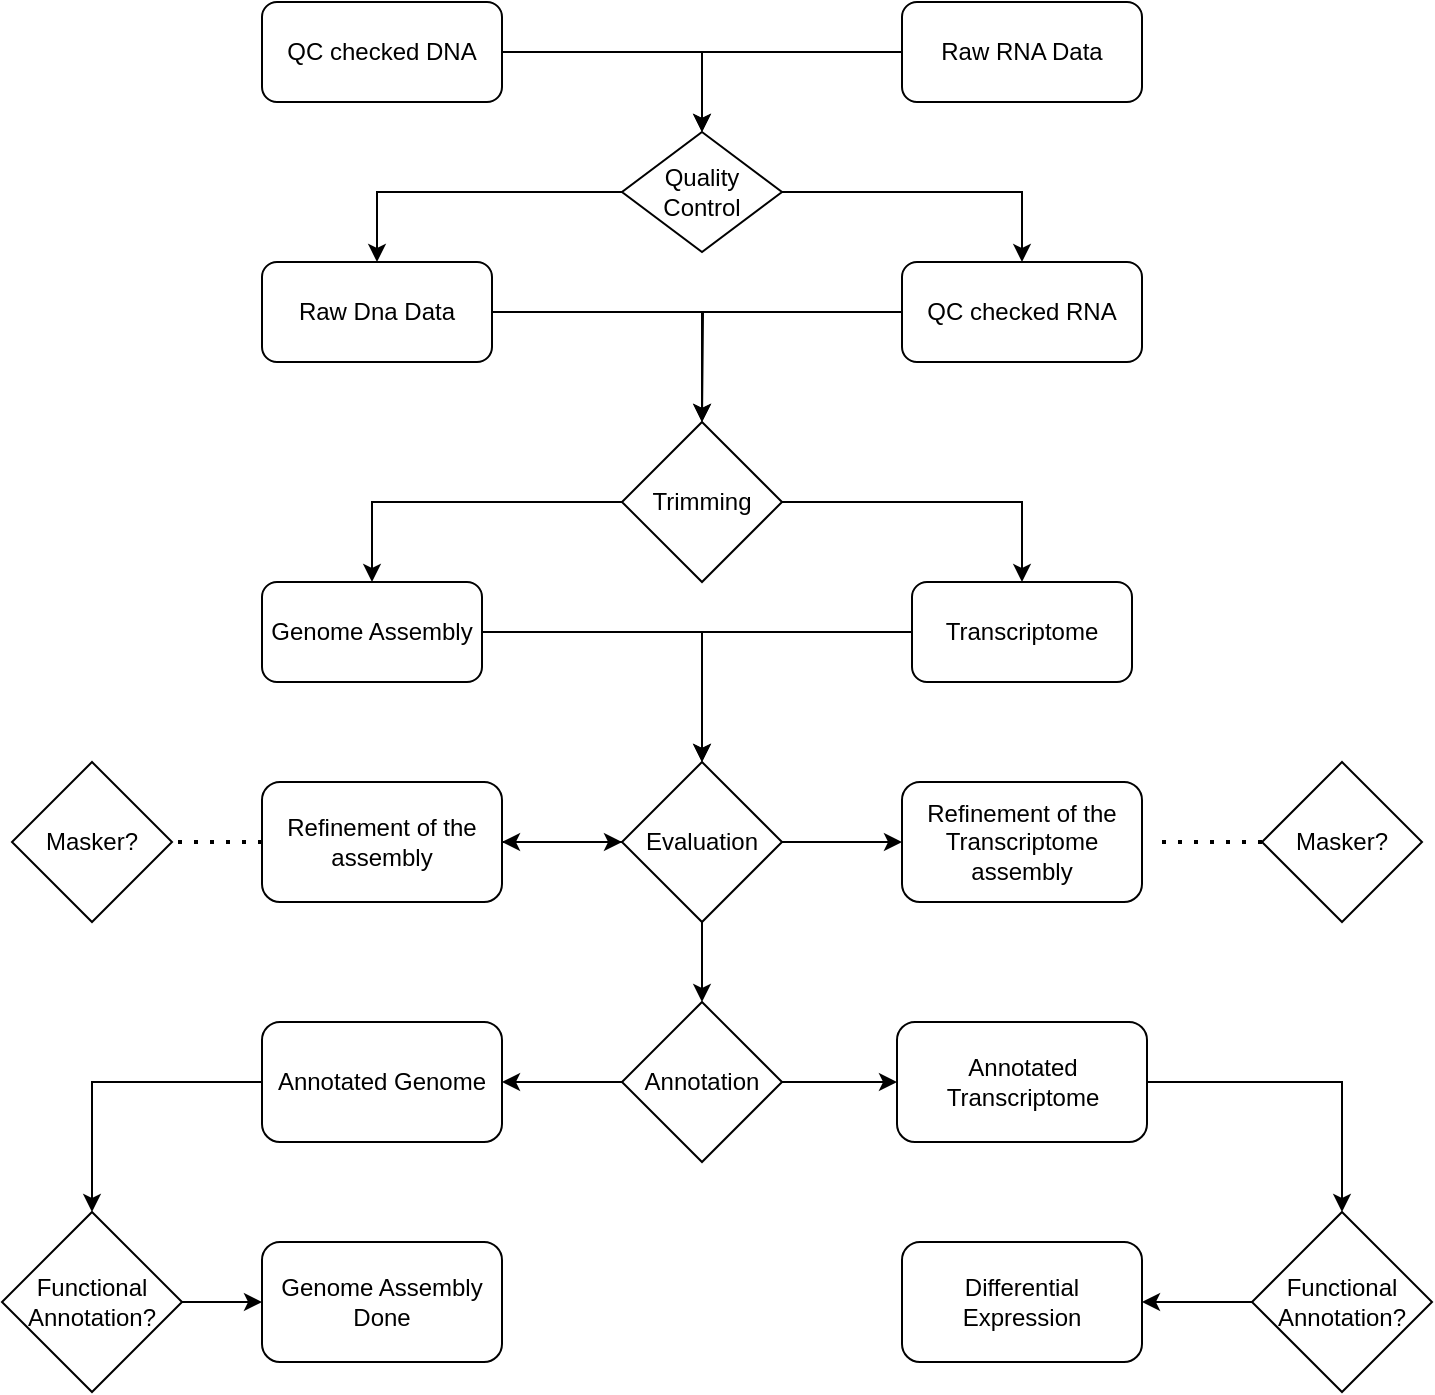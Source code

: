 <mxfile version="24.2.0" type="github">
  <diagram name="Page-1" id="9AbPAYx_Ur40lodAAJXG">
    <mxGraphModel dx="1461" dy="761" grid="1" gridSize="10" guides="1" tooltips="1" connect="1" arrows="1" fold="1" page="1" pageScale="1" pageWidth="850" pageHeight="1100" math="0" shadow="0">
      <root>
        <mxCell id="0" />
        <mxCell id="1" parent="0" />
        <mxCell id="7OGemSNxya9onOI5F_At-47" style="edgeStyle=orthogonalEdgeStyle;rounded=0;orthogonalLoop=1;jettySize=auto;html=1;entryX=0.5;entryY=0;entryDx=0;entryDy=0;" edge="1" parent="1" source="-tNsHm9VPv4sUOiM06Ht-1" target="7OGemSNxya9onOI5F_At-8">
          <mxGeometry relative="1" as="geometry" />
        </mxCell>
        <mxCell id="-tNsHm9VPv4sUOiM06Ht-1" value="Raw Dna Data" style="rounded=1;whiteSpace=wrap;html=1;" parent="1" vertex="1">
          <mxGeometry x="180" y="132" width="115" height="50" as="geometry" />
        </mxCell>
        <mxCell id="7OGemSNxya9onOI5F_At-45" style="edgeStyle=orthogonalEdgeStyle;rounded=0;orthogonalLoop=1;jettySize=auto;html=1;entryX=0.5;entryY=0;entryDx=0;entryDy=0;" edge="1" parent="1" source="-tNsHm9VPv4sUOiM06Ht-5" target="7OGemSNxya9onOI5F_At-4">
          <mxGeometry relative="1" as="geometry" />
        </mxCell>
        <mxCell id="-tNsHm9VPv4sUOiM06Ht-5" value="QC checked DNA" style="rounded=1;whiteSpace=wrap;html=1;" parent="1" vertex="1">
          <mxGeometry x="180" y="2" width="120" height="50" as="geometry" />
        </mxCell>
        <mxCell id="-tNsHm9VPv4sUOiM06Ht-15" value="" style="edgeStyle=orthogonalEdgeStyle;rounded=0;orthogonalLoop=1;jettySize=auto;html=1;" parent="1" source="-tNsHm9VPv4sUOiM06Ht-9" target="-tNsHm9VPv4sUOiM06Ht-14" edge="1">
          <mxGeometry relative="1" as="geometry" />
        </mxCell>
        <mxCell id="-tNsHm9VPv4sUOiM06Ht-9" value="Genome Assembly" style="rounded=1;whiteSpace=wrap;html=1;" parent="1" vertex="1">
          <mxGeometry x="180" y="292" width="110" height="50" as="geometry" />
        </mxCell>
        <mxCell id="-tNsHm9VPv4sUOiM06Ht-17" value="" style="edgeStyle=orthogonalEdgeStyle;rounded=0;orthogonalLoop=1;jettySize=auto;html=1;" parent="1" source="-tNsHm9VPv4sUOiM06Ht-14" target="-tNsHm9VPv4sUOiM06Ht-16" edge="1">
          <mxGeometry relative="1" as="geometry" />
        </mxCell>
        <mxCell id="7OGemSNxya9onOI5F_At-34" value="" style="edgeStyle=orthogonalEdgeStyle;rounded=0;orthogonalLoop=1;jettySize=auto;html=1;" edge="1" parent="1" source="-tNsHm9VPv4sUOiM06Ht-14" target="7OGemSNxya9onOI5F_At-15">
          <mxGeometry relative="1" as="geometry" />
        </mxCell>
        <mxCell id="-tNsHm9VPv4sUOiM06Ht-21" value="" style="edgeStyle=orthogonalEdgeStyle;rounded=0;orthogonalLoop=1;jettySize=auto;html=1;" parent="1" source="-tNsHm9VPv4sUOiM06Ht-14" target="-tNsHm9VPv4sUOiM06Ht-20" edge="1">
          <mxGeometry relative="1" as="geometry" />
        </mxCell>
        <mxCell id="-tNsHm9VPv4sUOiM06Ht-16" value="Refinement of the assembly" style="whiteSpace=wrap;html=1;rounded=1;" parent="1" vertex="1">
          <mxGeometry x="180" y="392" width="120" height="60" as="geometry" />
        </mxCell>
        <mxCell id="-tNsHm9VPv4sUOiM06Ht-18" value="Masker?" style="rhombus;whiteSpace=wrap;html=1;" parent="1" vertex="1">
          <mxGeometry x="55" y="382" width="80" height="80" as="geometry" />
        </mxCell>
        <mxCell id="-tNsHm9VPv4sUOiM06Ht-23" value="" style="edgeStyle=orthogonalEdgeStyle;rounded=0;orthogonalLoop=1;jettySize=auto;html=1;" parent="1" source="-tNsHm9VPv4sUOiM06Ht-20" target="-tNsHm9VPv4sUOiM06Ht-22" edge="1">
          <mxGeometry relative="1" as="geometry" />
        </mxCell>
        <mxCell id="7OGemSNxya9onOI5F_At-38" value="" style="edgeStyle=orthogonalEdgeStyle;rounded=0;orthogonalLoop=1;jettySize=auto;html=1;" edge="1" parent="1" source="-tNsHm9VPv4sUOiM06Ht-20" target="7OGemSNxya9onOI5F_At-20">
          <mxGeometry relative="1" as="geometry" />
        </mxCell>
        <mxCell id="-tNsHm9VPv4sUOiM06Ht-20" value="Annotation" style="rhombus;whiteSpace=wrap;html=1;rounded=0;" parent="1" vertex="1">
          <mxGeometry x="360" y="502" width="80" height="80" as="geometry" />
        </mxCell>
        <mxCell id="7OGemSNxya9onOI5F_At-41" value="" style="edgeStyle=orthogonalEdgeStyle;rounded=0;orthogonalLoop=1;jettySize=auto;html=1;" edge="1" parent="1" source="-tNsHm9VPv4sUOiM06Ht-22" target="7OGemSNxya9onOI5F_At-40">
          <mxGeometry relative="1" as="geometry" />
        </mxCell>
        <mxCell id="-tNsHm9VPv4sUOiM06Ht-22" value="Annotated Genome" style="whiteSpace=wrap;html=1;rounded=1;" parent="1" vertex="1">
          <mxGeometry x="180" y="512" width="120" height="60" as="geometry" />
        </mxCell>
        <mxCell id="-tNsHm9VPv4sUOiM06Ht-26" value="Genome Assembly Done" style="rounded=1;whiteSpace=wrap;html=1;" parent="1" vertex="1">
          <mxGeometry x="180" y="622" width="120" height="60" as="geometry" />
        </mxCell>
        <mxCell id="wO4JvARXHWoRqYVBSZIH-1" style="edgeStyle=none;curved=1;rounded=0;orthogonalLoop=1;jettySize=auto;html=1;exitX=1;exitY=1;exitDx=0;exitDy=0;fontSize=12;startSize=8;endSize=8;" parent="1" edge="1">
          <mxGeometry relative="1" as="geometry">
            <mxPoint x="300" y="77" as="sourcePoint" />
            <mxPoint x="300" y="77" as="targetPoint" />
          </mxGeometry>
        </mxCell>
        <mxCell id="7OGemSNxya9onOI5F_At-1" value="" style="edgeStyle=orthogonalEdgeStyle;rounded=0;orthogonalLoop=1;jettySize=auto;html=1;" edge="1" source="7OGemSNxya9onOI5F_At-2" target="7OGemSNxya9onOI5F_At-4" parent="1">
          <mxGeometry relative="1" as="geometry" />
        </mxCell>
        <mxCell id="7OGemSNxya9onOI5F_At-2" value="Raw RNA Data" style="rounded=1;whiteSpace=wrap;html=1;" vertex="1" parent="1">
          <mxGeometry x="500" y="2" width="120" height="50" as="geometry" />
        </mxCell>
        <mxCell id="7OGemSNxya9onOI5F_At-3" value="" style="edgeStyle=orthogonalEdgeStyle;rounded=0;orthogonalLoop=1;jettySize=auto;html=1;" edge="1" source="7OGemSNxya9onOI5F_At-4" target="7OGemSNxya9onOI5F_At-6" parent="1">
          <mxGeometry relative="1" as="geometry" />
        </mxCell>
        <mxCell id="7OGemSNxya9onOI5F_At-46" style="edgeStyle=orthogonalEdgeStyle;rounded=0;orthogonalLoop=1;jettySize=auto;html=1;entryX=0.5;entryY=0;entryDx=0;entryDy=0;" edge="1" parent="1" source="7OGemSNxya9onOI5F_At-4" target="-tNsHm9VPv4sUOiM06Ht-1">
          <mxGeometry relative="1" as="geometry" />
        </mxCell>
        <mxCell id="7OGemSNxya9onOI5F_At-4" value="Quality Control" style="rhombus;whiteSpace=wrap;html=1;" vertex="1" parent="1">
          <mxGeometry x="360" y="67" width="80" height="60" as="geometry" />
        </mxCell>
        <mxCell id="7OGemSNxya9onOI5F_At-49" style="edgeStyle=orthogonalEdgeStyle;rounded=0;orthogonalLoop=1;jettySize=auto;html=1;" edge="1" parent="1" source="7OGemSNxya9onOI5F_At-6">
          <mxGeometry relative="1" as="geometry">
            <mxPoint x="400" y="212" as="targetPoint" />
          </mxGeometry>
        </mxCell>
        <mxCell id="7OGemSNxya9onOI5F_At-6" value="QC checked RNA" style="rounded=1;whiteSpace=wrap;html=1;" vertex="1" parent="1">
          <mxGeometry x="500" y="132" width="120" height="50" as="geometry" />
        </mxCell>
        <mxCell id="7OGemSNxya9onOI5F_At-33" style="edgeStyle=orthogonalEdgeStyle;rounded=0;orthogonalLoop=1;jettySize=auto;html=1;exitX=0;exitY=0.5;exitDx=0;exitDy=0;entryX=0.5;entryY=0;entryDx=0;entryDy=0;" edge="1" parent="1" source="7OGemSNxya9onOI5F_At-8" target="-tNsHm9VPv4sUOiM06Ht-9">
          <mxGeometry relative="1" as="geometry" />
        </mxCell>
        <mxCell id="7OGemSNxya9onOI5F_At-8" value="Trimming" style="rhombus;whiteSpace=wrap;html=1;rounded=0;" vertex="1" parent="1">
          <mxGeometry x="360" y="212" width="80" height="80" as="geometry" />
        </mxCell>
        <mxCell id="7OGemSNxya9onOI5F_At-31" style="edgeStyle=orthogonalEdgeStyle;rounded=0;orthogonalLoop=1;jettySize=auto;html=1;exitX=0;exitY=0.5;exitDx=0;exitDy=0;" edge="1" parent="1" source="7OGemSNxya9onOI5F_At-10" target="-tNsHm9VPv4sUOiM06Ht-14">
          <mxGeometry relative="1" as="geometry" />
        </mxCell>
        <mxCell id="7OGemSNxya9onOI5F_At-10" value="Transcriptome" style="rounded=1;whiteSpace=wrap;html=1;" vertex="1" parent="1">
          <mxGeometry x="505" y="292" width="110" height="50" as="geometry" />
        </mxCell>
        <mxCell id="7OGemSNxya9onOI5F_At-15" value="Refinement of the Transcriptome assembly" style="whiteSpace=wrap;html=1;rounded=1;" vertex="1" parent="1">
          <mxGeometry x="500" y="392" width="120" height="60" as="geometry" />
        </mxCell>
        <mxCell id="7OGemSNxya9onOI5F_At-16" value="Masker?" style="rhombus;whiteSpace=wrap;html=1;" vertex="1" parent="1">
          <mxGeometry x="680" y="382" width="80" height="80" as="geometry" />
        </mxCell>
        <mxCell id="7OGemSNxya9onOI5F_At-19" value="" style="edgeStyle=orthogonalEdgeStyle;rounded=0;orthogonalLoop=1;jettySize=auto;html=1;" edge="1" source="7OGemSNxya9onOI5F_At-20" target="7OGemSNxya9onOI5F_At-22" parent="1">
          <mxGeometry relative="1" as="geometry" />
        </mxCell>
        <mxCell id="7OGemSNxya9onOI5F_At-20" value="Annotated Transcriptome" style="whiteSpace=wrap;html=1;rounded=1;" vertex="1" parent="1">
          <mxGeometry x="497.5" y="512" width="125" height="60" as="geometry" />
        </mxCell>
        <mxCell id="7OGemSNxya9onOI5F_At-43" value="" style="edgeStyle=orthogonalEdgeStyle;rounded=0;orthogonalLoop=1;jettySize=auto;html=1;" edge="1" parent="1" source="7OGemSNxya9onOI5F_At-22" target="7OGemSNxya9onOI5F_At-23">
          <mxGeometry relative="1" as="geometry" />
        </mxCell>
        <mxCell id="7OGemSNxya9onOI5F_At-22" value="Functional Annotation?" style="rhombus;whiteSpace=wrap;html=1;" vertex="1" parent="1">
          <mxGeometry x="675" y="607" width="90" height="90" as="geometry" />
        </mxCell>
        <mxCell id="7OGemSNxya9onOI5F_At-23" value="Differential Expression" style="rounded=1;whiteSpace=wrap;html=1;" vertex="1" parent="1">
          <mxGeometry x="500" y="622" width="120" height="60" as="geometry" />
        </mxCell>
        <mxCell id="7OGemSNxya9onOI5F_At-24" style="edgeStyle=none;curved=1;rounded=0;orthogonalLoop=1;jettySize=auto;html=1;exitX=1;exitY=1;exitDx=0;exitDy=0;fontSize=12;startSize=8;endSize=8;" edge="1" source="7OGemSNxya9onOI5F_At-4" target="7OGemSNxya9onOI5F_At-4" parent="1">
          <mxGeometry relative="1" as="geometry" />
        </mxCell>
        <mxCell id="7OGemSNxya9onOI5F_At-32" style="edgeStyle=orthogonalEdgeStyle;rounded=0;orthogonalLoop=1;jettySize=auto;html=1;entryX=0.5;entryY=0;entryDx=0;entryDy=0;" edge="1" parent="1" source="7OGemSNxya9onOI5F_At-8" target="7OGemSNxya9onOI5F_At-10">
          <mxGeometry relative="1" as="geometry" />
        </mxCell>
        <mxCell id="7OGemSNxya9onOI5F_At-35" value="" style="endArrow=none;dashed=1;html=1;dashPattern=1 3;strokeWidth=2;rounded=0;exitX=0;exitY=0.5;exitDx=0;exitDy=0;entryX=1.083;entryY=0.5;entryDx=0;entryDy=0;entryPerimeter=0;" edge="1" parent="1" source="7OGemSNxya9onOI5F_At-16" target="7OGemSNxya9onOI5F_At-15">
          <mxGeometry width="50" height="50" relative="1" as="geometry">
            <mxPoint x="680" y="402" as="sourcePoint" />
            <mxPoint x="640" y="402" as="targetPoint" />
            <Array as="points">
              <mxPoint x="670" y="422" />
            </Array>
          </mxGeometry>
        </mxCell>
        <mxCell id="7OGemSNxya9onOI5F_At-36" value="" style="endArrow=none;dashed=1;html=1;dashPattern=1 3;strokeWidth=2;rounded=0;entryX=1;entryY=0.5;entryDx=0;entryDy=0;exitX=0;exitY=0.5;exitDx=0;exitDy=0;" edge="1" parent="1" source="-tNsHm9VPv4sUOiM06Ht-16" target="-tNsHm9VPv4sUOiM06Ht-18">
          <mxGeometry width="50" height="50" relative="1" as="geometry">
            <mxPoint x="400" y="382" as="sourcePoint" />
            <mxPoint x="450" y="332" as="targetPoint" />
            <Array as="points">
              <mxPoint x="160" y="422" />
            </Array>
          </mxGeometry>
        </mxCell>
        <mxCell id="7OGemSNxya9onOI5F_At-37" value="" style="edgeStyle=orthogonalEdgeStyle;rounded=0;orthogonalLoop=1;jettySize=auto;html=1;" edge="1" parent="1" source="-tNsHm9VPv4sUOiM06Ht-16" target="-tNsHm9VPv4sUOiM06Ht-14">
          <mxGeometry relative="1" as="geometry">
            <mxPoint x="325" y="422" as="sourcePoint" />
            <mxPoint x="410" y="502" as="targetPoint" />
          </mxGeometry>
        </mxCell>
        <mxCell id="-tNsHm9VPv4sUOiM06Ht-14" value="Evaluation" style="rhombus;whiteSpace=wrap;html=1;rounded=0;" parent="1" vertex="1">
          <mxGeometry x="360" y="382" width="80" height="80" as="geometry" />
        </mxCell>
        <mxCell id="7OGemSNxya9onOI5F_At-42" value="" style="edgeStyle=orthogonalEdgeStyle;rounded=0;orthogonalLoop=1;jettySize=auto;html=1;" edge="1" parent="1" source="7OGemSNxya9onOI5F_At-40" target="-tNsHm9VPv4sUOiM06Ht-26">
          <mxGeometry relative="1" as="geometry" />
        </mxCell>
        <mxCell id="7OGemSNxya9onOI5F_At-40" value="Functional Annotation?" style="rhombus;whiteSpace=wrap;html=1;" vertex="1" parent="1">
          <mxGeometry x="50" y="607" width="90" height="90" as="geometry" />
        </mxCell>
      </root>
    </mxGraphModel>
  </diagram>
</mxfile>
